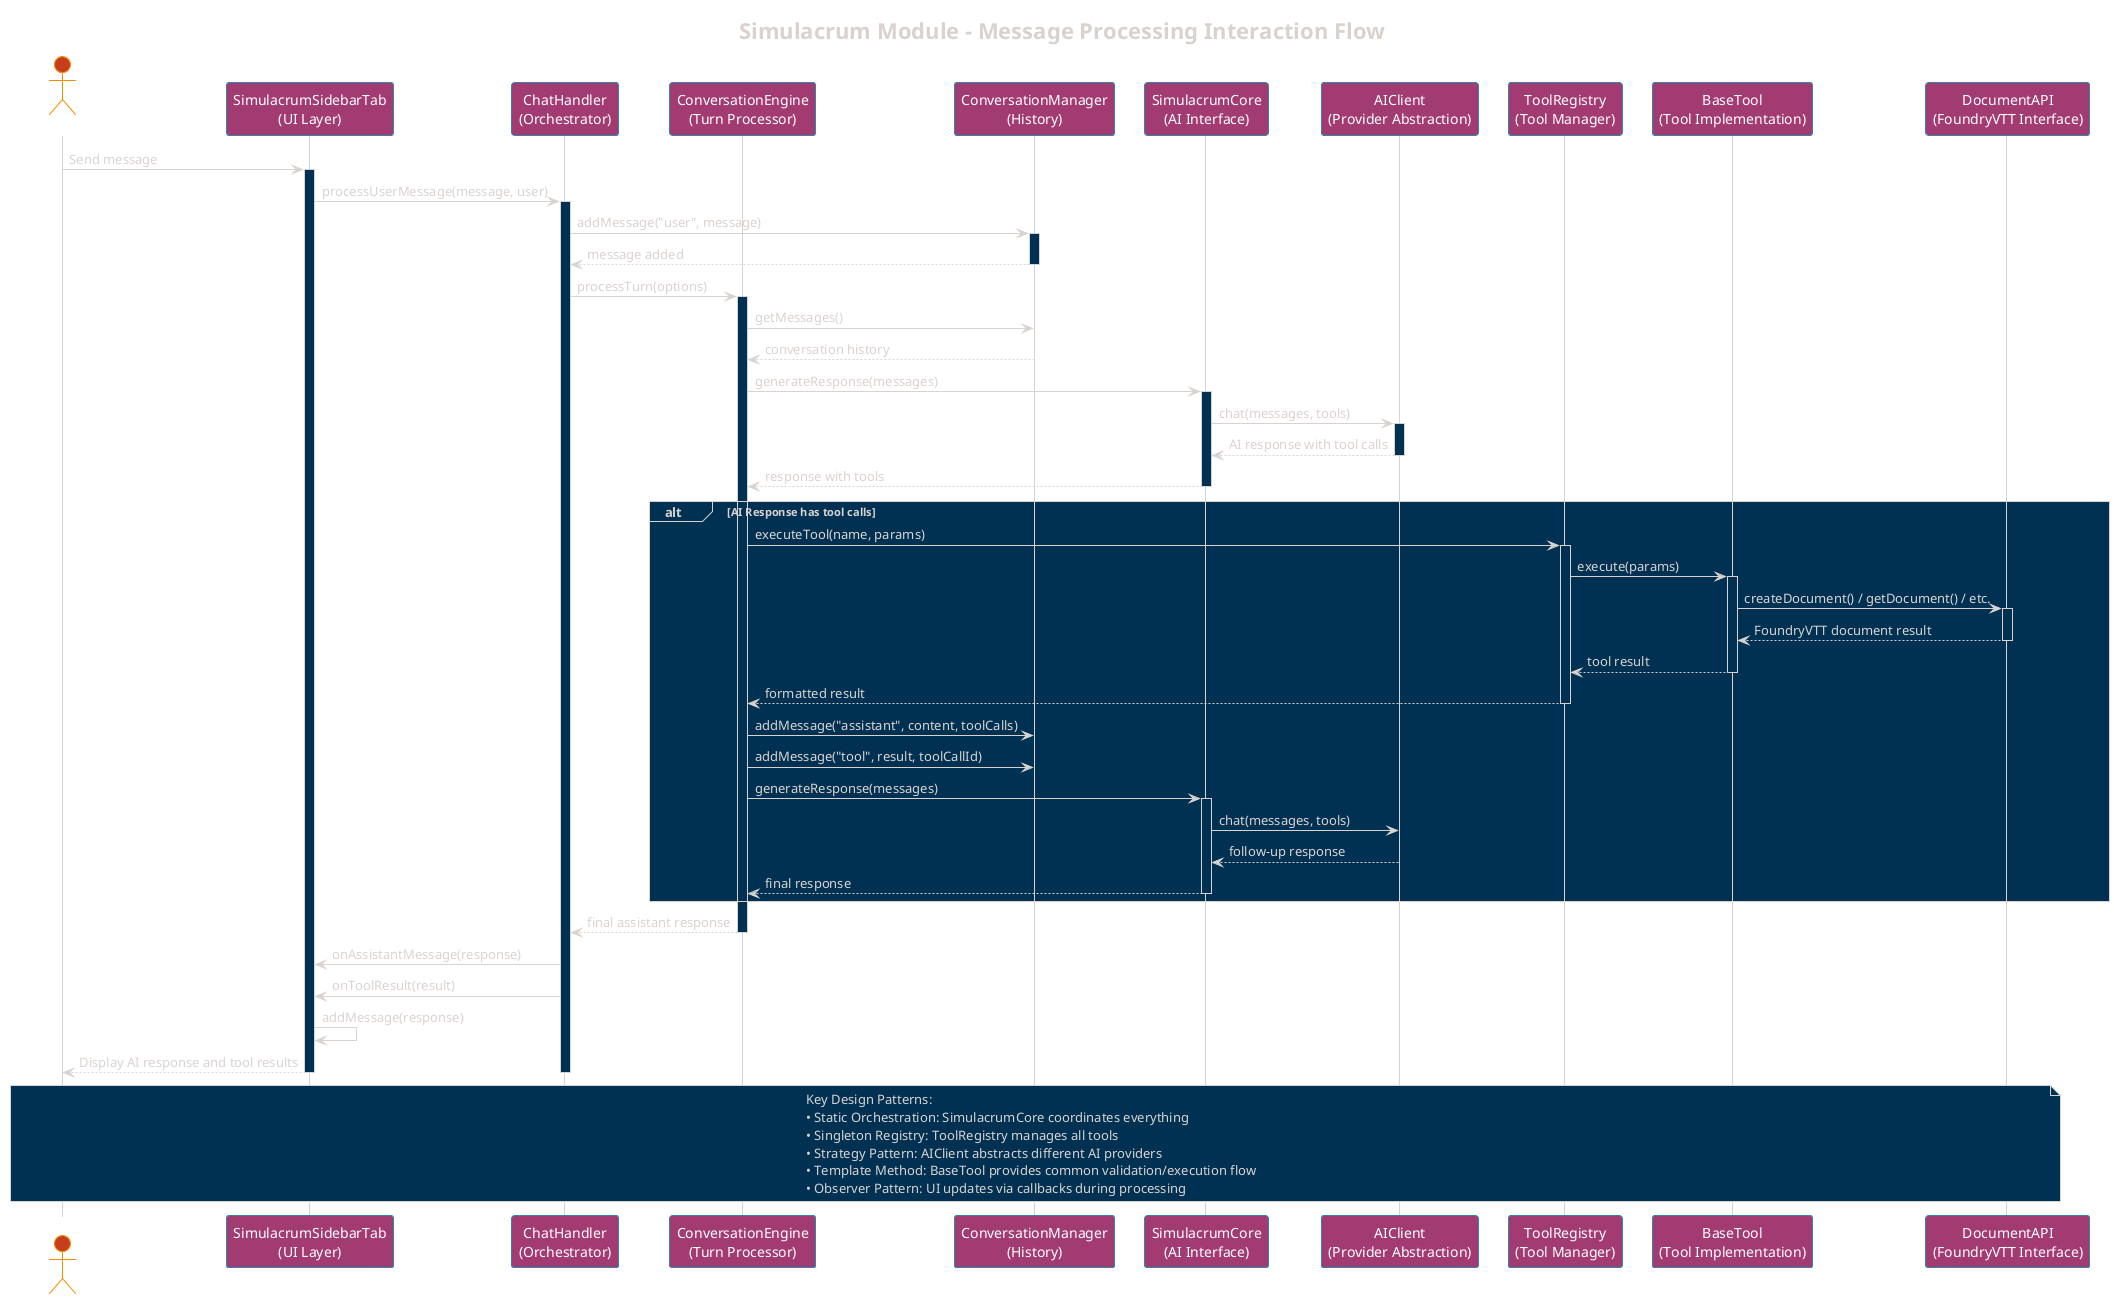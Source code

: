 @startuml Message Processing Flow

!theme blueprint
skinparam backgroundColor #FFFFFF
skinparam participant {
    BorderColor #2E86AB
    BackgroundColor #A23B72
    FontColor #FFFFFF
}
skinparam actor {
    BorderColor #F18F01
    BackgroundColor #C73E1D
    FontColor #FFFFFF
}

title Simulacrum Module - Message Processing Interaction Flow

actor User
participant "SimulacrumSidebarTab\n(UI Layer)" as UI
participant "ChatHandler\n(Orchestrator)" as Chat
participant "ConversationEngine\n(Turn Processor)" as Engine
participant "ConversationManager\n(History)" as Conv
participant "SimulacrumCore\n(AI Interface)" as Core
participant "AIClient\n(Provider Abstraction)" as AI
participant "ToolRegistry\n(Tool Manager)" as Tools
participant "BaseTool\n(Tool Implementation)" as Tool
participant "DocumentAPI\n(FoundryVTT Interface)" as Doc

User -> UI: Send message
activate UI

UI -> Chat: processUserMessage(message, user)
activate Chat

Chat -> Conv: addMessage("user", message)
activate Conv
Conv --> Chat: message added
deactivate Conv

Chat -> Engine: processTurn(options)
activate Engine

Engine -> Conv: getMessages()
Conv --> Engine: conversation history

Engine -> Core: generateResponse(messages)
activate Core

Core -> AI: chat(messages, tools)
activate AI
AI --> Core: AI response with tool calls
deactivate AI

Core --> Engine: response with tools
deactivate Core

alt AI Response has tool calls
    Engine -> Tools: executeTool(name, params)
    activate Tools

    Tools -> Tool: execute(params)
    activate Tool

    Tool -> Doc: createDocument() / getDocument() / etc.
    activate Doc
    Doc --> Tool: FoundryVTT document result
    deactivate Doc

    Tool --> Tools: tool result
    deactivate Tool

    Tools --> Engine: formatted result
    deactivate Tools

    Engine -> Conv: addMessage("assistant", content, toolCalls)
    Engine -> Conv: addMessage("tool", result, toolCallId)

    ' Tool loop may continue for follow-up AI responses
    Engine -> Core: generateResponse(messages)
    activate Core
    Core -> AI: chat(messages, tools)
    AI --> Core: follow-up response
    Core --> Engine: final response
    deactivate Core
end

Engine --> Chat: final assistant response
deactivate Engine

Chat -> UI: onAssistantMessage(response)
Chat -> UI: onToolResult(result)

UI -> UI: addMessage(response)
UI --> User: Display AI response and tool results
deactivate Chat
deactivate UI

note over User, Doc
  Key Design Patterns:
  • Static Orchestration: SimulacrumCore coordinates everything
  • Singleton Registry: ToolRegistry manages all tools
  • Strategy Pattern: AIClient abstracts different AI providers
  • Template Method: BaseTool provides common validation/execution flow
  • Observer Pattern: UI updates via callbacks during processing
end note

@enduml